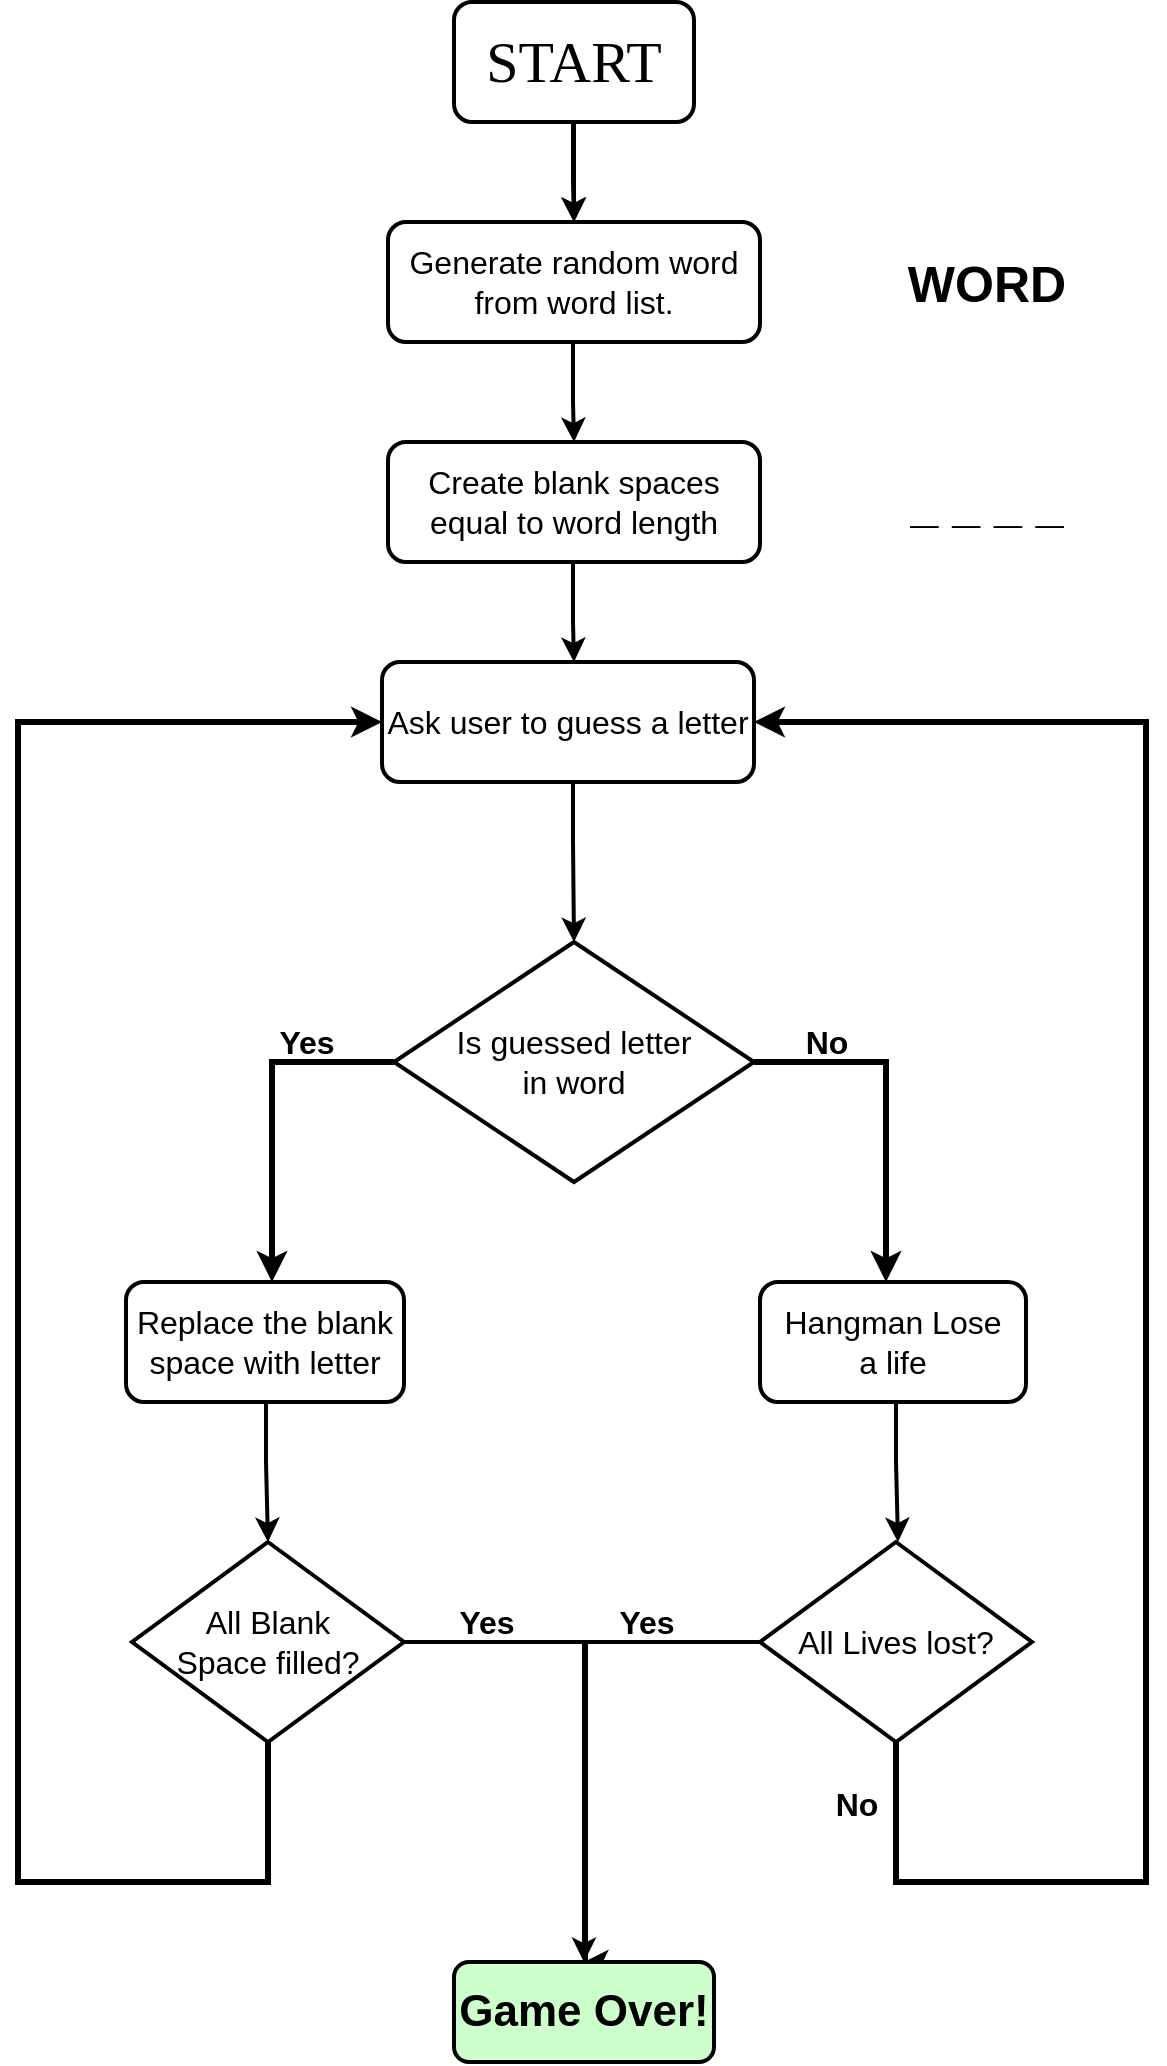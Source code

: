 <mxfile version="16.5.1" type="device"><diagram id="C5RBs43oDa-KdzZeNtuy" name="Page-1"><mxGraphModel dx="849" dy="641" grid="1" gridSize="10" guides="1" tooltips="1" connect="1" arrows="1" fold="1" page="1" pageScale="1" pageWidth="827" pageHeight="1169" math="0" shadow="0"><root><mxCell id="WIyWlLk6GJQsqaUBKTNV-0"/><mxCell id="WIyWlLk6GJQsqaUBKTNV-1" parent="WIyWlLk6GJQsqaUBKTNV-0"/><mxCell id="6AbV6TwPEknFz02DY1T--48" style="edgeStyle=orthogonalEdgeStyle;rounded=0;orthogonalLoop=1;jettySize=auto;html=1;fontSize=22;strokeWidth=3;entryX=0;entryY=0.5;entryDx=0;entryDy=0;" edge="1" parent="WIyWlLk6GJQsqaUBKTNV-1" target="6AbV6TwPEknFz02DY1T--11"><mxGeometry relative="1" as="geometry"><mxPoint x="369.0" y="390" as="targetPoint"/><mxPoint x="301.0" y="900" as="sourcePoint"/><Array as="points"><mxPoint x="301" y="970"/><mxPoint x="176" y="970"/><mxPoint x="176" y="390"/></Array></mxGeometry></mxCell><mxCell id="6AbV6TwPEknFz02DY1T--16" value="" style="edgeStyle=orthogonalEdgeStyle;rounded=0;orthogonalLoop=1;jettySize=auto;html=1;fontSize=16;strokeWidth=2;" edge="1" parent="WIyWlLk6GJQsqaUBKTNV-1" source="6AbV6TwPEknFz02DY1T--0" target="6AbV6TwPEknFz02DY1T--2"><mxGeometry relative="1" as="geometry"/></mxCell><mxCell id="6AbV6TwPEknFz02DY1T--0" value="&lt;font style=&quot;font-size: 29px&quot; face=&quot;Cascadia Code&quot;&gt;START&lt;/font&gt;" style="rounded=1;whiteSpace=wrap;html=1;strokeWidth=2;" vertex="1" parent="WIyWlLk6GJQsqaUBKTNV-1"><mxGeometry x="394" y="30" width="120" height="60" as="geometry"/></mxCell><mxCell id="6AbV6TwPEknFz02DY1T--1" value="" style="endArrow=classic;html=1;rounded=0;fontSize=29;strokeWidth=2;" edge="1" parent="WIyWlLk6GJQsqaUBKTNV-1"><mxGeometry width="50" height="50" relative="1" as="geometry"><mxPoint x="453.5" y="90" as="sourcePoint"/><mxPoint x="454" y="140" as="targetPoint"/><Array as="points"><mxPoint x="453.5" y="120"/></Array></mxGeometry></mxCell><mxCell id="6AbV6TwPEknFz02DY1T--2" value="&lt;font style=&quot;font-size: 16px&quot;&gt;Generate random word &lt;br&gt;from word list.&lt;/font&gt;" style="rounded=1;whiteSpace=wrap;html=1;strokeWidth=2;" vertex="1" parent="WIyWlLk6GJQsqaUBKTNV-1"><mxGeometry x="361" y="140" width="186" height="60" as="geometry"/></mxCell><mxCell id="6AbV6TwPEknFz02DY1T--3" value="" style="endArrow=classic;html=1;rounded=0;fontSize=29;strokeWidth=2;" edge="1" parent="WIyWlLk6GJQsqaUBKTNV-1"><mxGeometry width="50" height="50" relative="1" as="geometry"><mxPoint x="453.5" y="200" as="sourcePoint"/><mxPoint x="454" y="250" as="targetPoint"/><Array as="points"><mxPoint x="453.5" y="230"/></Array></mxGeometry></mxCell><mxCell id="6AbV6TwPEknFz02DY1T--5" value="" style="endArrow=classic;html=1;rounded=0;fontSize=29;strokeWidth=2;" edge="1" parent="WIyWlLk6GJQsqaUBKTNV-1"><mxGeometry width="50" height="50" relative="1" as="geometry"><mxPoint x="453.5" y="310" as="sourcePoint"/><mxPoint x="454" y="360" as="targetPoint"/><Array as="points"><mxPoint x="453.5" y="340"/></Array></mxGeometry></mxCell><mxCell id="6AbV6TwPEknFz02DY1T--6" value="&lt;span style=&quot;font-size: 16px&quot;&gt;Create blank spaces equal to word length&lt;/span&gt;" style="rounded=1;whiteSpace=wrap;html=1;strokeWidth=2;" vertex="1" parent="WIyWlLk6GJQsqaUBKTNV-1"><mxGeometry x="361" y="250" width="186" height="60" as="geometry"/></mxCell><mxCell id="6AbV6TwPEknFz02DY1T--7" value="&lt;font style=&quot;font-size: 25px&quot;&gt;&lt;b&gt;WORD&lt;/b&gt;&lt;/font&gt;" style="text;html=1;align=center;verticalAlign=middle;resizable=0;points=[];autosize=1;strokeColor=none;fillColor=none;fontSize=16;" vertex="1" parent="WIyWlLk6GJQsqaUBKTNV-1"><mxGeometry x="615" y="155" width="90" height="30" as="geometry"/></mxCell><mxCell id="6AbV6TwPEknFz02DY1T--8" value="&lt;b&gt;_ _ _ _&lt;/b&gt;" style="text;html=1;align=center;verticalAlign=middle;resizable=0;points=[];autosize=1;strokeColor=none;fillColor=none;fontSize=25;" vertex="1" parent="WIyWlLk6GJQsqaUBKTNV-1"><mxGeometry x="615" y="260" width="90" height="40" as="geometry"/></mxCell><mxCell id="6AbV6TwPEknFz02DY1T--44" style="edgeStyle=orthogonalEdgeStyle;rounded=0;orthogonalLoop=1;jettySize=auto;html=1;fontSize=22;strokeWidth=3;entryX=1;entryY=0.5;entryDx=0;entryDy=0;" edge="1" parent="WIyWlLk6GJQsqaUBKTNV-1" source="6AbV6TwPEknFz02DY1T--37" target="6AbV6TwPEknFz02DY1T--11"><mxGeometry relative="1" as="geometry"><mxPoint x="620" y="950" as="sourcePoint"/><Array as="points"><mxPoint x="615" y="970"/><mxPoint x="740" y="970"/><mxPoint x="740" y="390"/></Array></mxGeometry></mxCell><mxCell id="6AbV6TwPEknFz02DY1T--11" value="&lt;span style=&quot;font-size: 16px&quot;&gt;Ask user to guess a letter&lt;/span&gt;" style="rounded=1;whiteSpace=wrap;html=1;strokeWidth=2;" vertex="1" parent="WIyWlLk6GJQsqaUBKTNV-1"><mxGeometry x="358" y="360" width="186" height="60" as="geometry"/></mxCell><mxCell id="6AbV6TwPEknFz02DY1T--22" value="" style="endArrow=classic;html=1;rounded=0;fontSize=29;strokeWidth=2;" edge="1" parent="WIyWlLk6GJQsqaUBKTNV-1"><mxGeometry width="50" height="50" relative="1" as="geometry"><mxPoint x="453.5" y="420" as="sourcePoint"/><mxPoint x="454" y="500" as="targetPoint"/><Array as="points"><mxPoint x="453.5" y="450"/></Array></mxGeometry></mxCell><mxCell id="6AbV6TwPEknFz02DY1T--23" value="Is guessed letter &lt;br&gt;in word" style="rhombus;whiteSpace=wrap;html=1;fontSize=16;strokeWidth=2;" vertex="1" parent="WIyWlLk6GJQsqaUBKTNV-1"><mxGeometry x="364" y="500" width="180" height="120" as="geometry"/></mxCell><mxCell id="6AbV6TwPEknFz02DY1T--24" value="" style="endArrow=classic;html=1;rounded=0;fontSize=16;strokeWidth=3;" edge="1" parent="WIyWlLk6GJQsqaUBKTNV-1"><mxGeometry width="50" height="50" relative="1" as="geometry"><mxPoint x="364" y="560" as="sourcePoint"/><mxPoint x="303" y="670" as="targetPoint"/><Array as="points"><mxPoint x="303" y="560"/></Array></mxGeometry></mxCell><mxCell id="6AbV6TwPEknFz02DY1T--25" value="" style="endArrow=classic;html=1;rounded=0;fontSize=16;strokeWidth=3;exitX=1;exitY=0.5;exitDx=0;exitDy=0;" edge="1" parent="WIyWlLk6GJQsqaUBKTNV-1" source="6AbV6TwPEknFz02DY1T--23"><mxGeometry width="50" height="50" relative="1" as="geometry"><mxPoint x="671" y="560" as="sourcePoint"/><mxPoint x="610" y="670" as="targetPoint"/><Array as="points"><mxPoint x="560" y="560"/><mxPoint x="590" y="560"/><mxPoint x="610" y="560"/></Array></mxGeometry></mxCell><mxCell id="6AbV6TwPEknFz02DY1T--26" value="&lt;b&gt;Yes&lt;/b&gt;" style="text;html=1;align=center;verticalAlign=middle;resizable=0;points=[];autosize=1;strokeColor=none;fillColor=none;fontSize=16;" vertex="1" parent="WIyWlLk6GJQsqaUBKTNV-1"><mxGeometry x="300" y="540" width="40" height="20" as="geometry"/></mxCell><mxCell id="6AbV6TwPEknFz02DY1T--27" value="&lt;b&gt;No&lt;/b&gt;" style="text;html=1;align=center;verticalAlign=middle;resizable=0;points=[];autosize=1;strokeColor=none;fillColor=none;fontSize=16;" vertex="1" parent="WIyWlLk6GJQsqaUBKTNV-1"><mxGeometry x="560" y="540" width="40" height="20" as="geometry"/></mxCell><mxCell id="6AbV6TwPEknFz02DY1T--28" value="Replace the blank space with letter" style="rounded=1;whiteSpace=wrap;html=1;fontSize=16;strokeWidth=2;" vertex="1" parent="WIyWlLk6GJQsqaUBKTNV-1"><mxGeometry x="230" y="670" width="139" height="60" as="geometry"/></mxCell><mxCell id="6AbV6TwPEknFz02DY1T--29" value="Hangman Lose &lt;br&gt;a life" style="rounded=1;whiteSpace=wrap;html=1;fontSize=16;strokeWidth=2;" vertex="1" parent="WIyWlLk6GJQsqaUBKTNV-1"><mxGeometry x="547" y="670" width="133" height="60" as="geometry"/></mxCell><mxCell id="6AbV6TwPEknFz02DY1T--35" style="edgeStyle=orthogonalEdgeStyle;rounded=0;orthogonalLoop=1;jettySize=auto;html=1;exitX=1;exitY=0.5;exitDx=0;exitDy=0;fontSize=16;strokeWidth=2;entryX=0.5;entryY=0;entryDx=0;entryDy=0;" edge="1" parent="WIyWlLk6GJQsqaUBKTNV-1" source="6AbV6TwPEknFz02DY1T--30" target="6AbV6TwPEknFz02DY1T--43"><mxGeometry relative="1" as="geometry"><mxPoint x="460" y="1010" as="targetPoint"/><Array as="points"><mxPoint x="460" y="850"/><mxPoint x="460" y="1010"/></Array></mxGeometry></mxCell><mxCell id="6AbV6TwPEknFz02DY1T--30" value="All Blank &lt;br&gt;Space filled?" style="rhombus;whiteSpace=wrap;html=1;fontSize=16;strokeWidth=2;" vertex="1" parent="WIyWlLk6GJQsqaUBKTNV-1"><mxGeometry x="233" y="800" width="136" height="100" as="geometry"/></mxCell><mxCell id="6AbV6TwPEknFz02DY1T--31" value="" style="endArrow=classic;html=1;rounded=0;fontSize=29;strokeWidth=2;" edge="1" parent="WIyWlLk6GJQsqaUBKTNV-1"><mxGeometry width="50" height="50" relative="1" as="geometry"><mxPoint x="300" y="730" as="sourcePoint"/><mxPoint x="301" y="800" as="targetPoint"/><Array as="points"><mxPoint x="300" y="760"/></Array></mxGeometry></mxCell><mxCell id="6AbV6TwPEknFz02DY1T--39" style="edgeStyle=orthogonalEdgeStyle;rounded=0;orthogonalLoop=1;jettySize=auto;html=1;fontSize=16;strokeWidth=2;entryX=0.5;entryY=0;entryDx=0;entryDy=0;" edge="1" parent="WIyWlLk6GJQsqaUBKTNV-1" source="6AbV6TwPEknFz02DY1T--37" target="6AbV6TwPEknFz02DY1T--43"><mxGeometry relative="1" as="geometry"><mxPoint x="459" y="1000" as="targetPoint"/><Array as="points"><mxPoint x="459" y="850"/></Array></mxGeometry></mxCell><mxCell id="6AbV6TwPEknFz02DY1T--37" value="All Lives lost?" style="rhombus;whiteSpace=wrap;html=1;fontSize=16;strokeWidth=2;" vertex="1" parent="WIyWlLk6GJQsqaUBKTNV-1"><mxGeometry x="547" y="800" width="136" height="100" as="geometry"/></mxCell><mxCell id="6AbV6TwPEknFz02DY1T--40" value="" style="endArrow=classic;html=1;rounded=0;fontSize=29;strokeWidth=2;" edge="1" parent="WIyWlLk6GJQsqaUBKTNV-1"><mxGeometry width="50" height="50" relative="1" as="geometry"><mxPoint x="615" y="730" as="sourcePoint"/><mxPoint x="616" y="800" as="targetPoint"/><Array as="points"><mxPoint x="615" y="760"/></Array></mxGeometry></mxCell><mxCell id="6AbV6TwPEknFz02DY1T--41" value="&lt;b&gt;Yes&lt;/b&gt;" style="text;html=1;align=center;verticalAlign=middle;resizable=0;points=[];autosize=1;strokeColor=none;fillColor=none;fontSize=16;" vertex="1" parent="WIyWlLk6GJQsqaUBKTNV-1"><mxGeometry x="390" y="830" width="40" height="20" as="geometry"/></mxCell><mxCell id="6AbV6TwPEknFz02DY1T--42" value="&lt;b&gt;Yes&lt;/b&gt;" style="text;html=1;align=center;verticalAlign=middle;resizable=0;points=[];autosize=1;strokeColor=none;fillColor=none;fontSize=16;strokeWidth=2;" vertex="1" parent="WIyWlLk6GJQsqaUBKTNV-1"><mxGeometry x="470" y="830" width="40" height="20" as="geometry"/></mxCell><mxCell id="6AbV6TwPEknFz02DY1T--43" value="&lt;b&gt;&lt;font style=&quot;font-size: 22px&quot;&gt;Game Over!&lt;/font&gt;&lt;/b&gt;" style="rounded=1;whiteSpace=wrap;html=1;fontSize=16;strokeWidth=2;fillColor=#CCFFCC;" vertex="1" parent="WIyWlLk6GJQsqaUBKTNV-1"><mxGeometry x="394" y="1010" width="130" height="50" as="geometry"/></mxCell><mxCell id="6AbV6TwPEknFz02DY1T--46" value="&lt;font style=&quot;font-size: 16px&quot;&gt;&lt;b&gt;No&lt;/b&gt;&lt;/font&gt;" style="text;html=1;align=center;verticalAlign=middle;resizable=0;points=[];autosize=1;strokeColor=none;fillColor=none;fontSize=22;" vertex="1" parent="WIyWlLk6GJQsqaUBKTNV-1"><mxGeometry x="575" y="915" width="40" height="30" as="geometry"/></mxCell></root></mxGraphModel></diagram></mxfile>